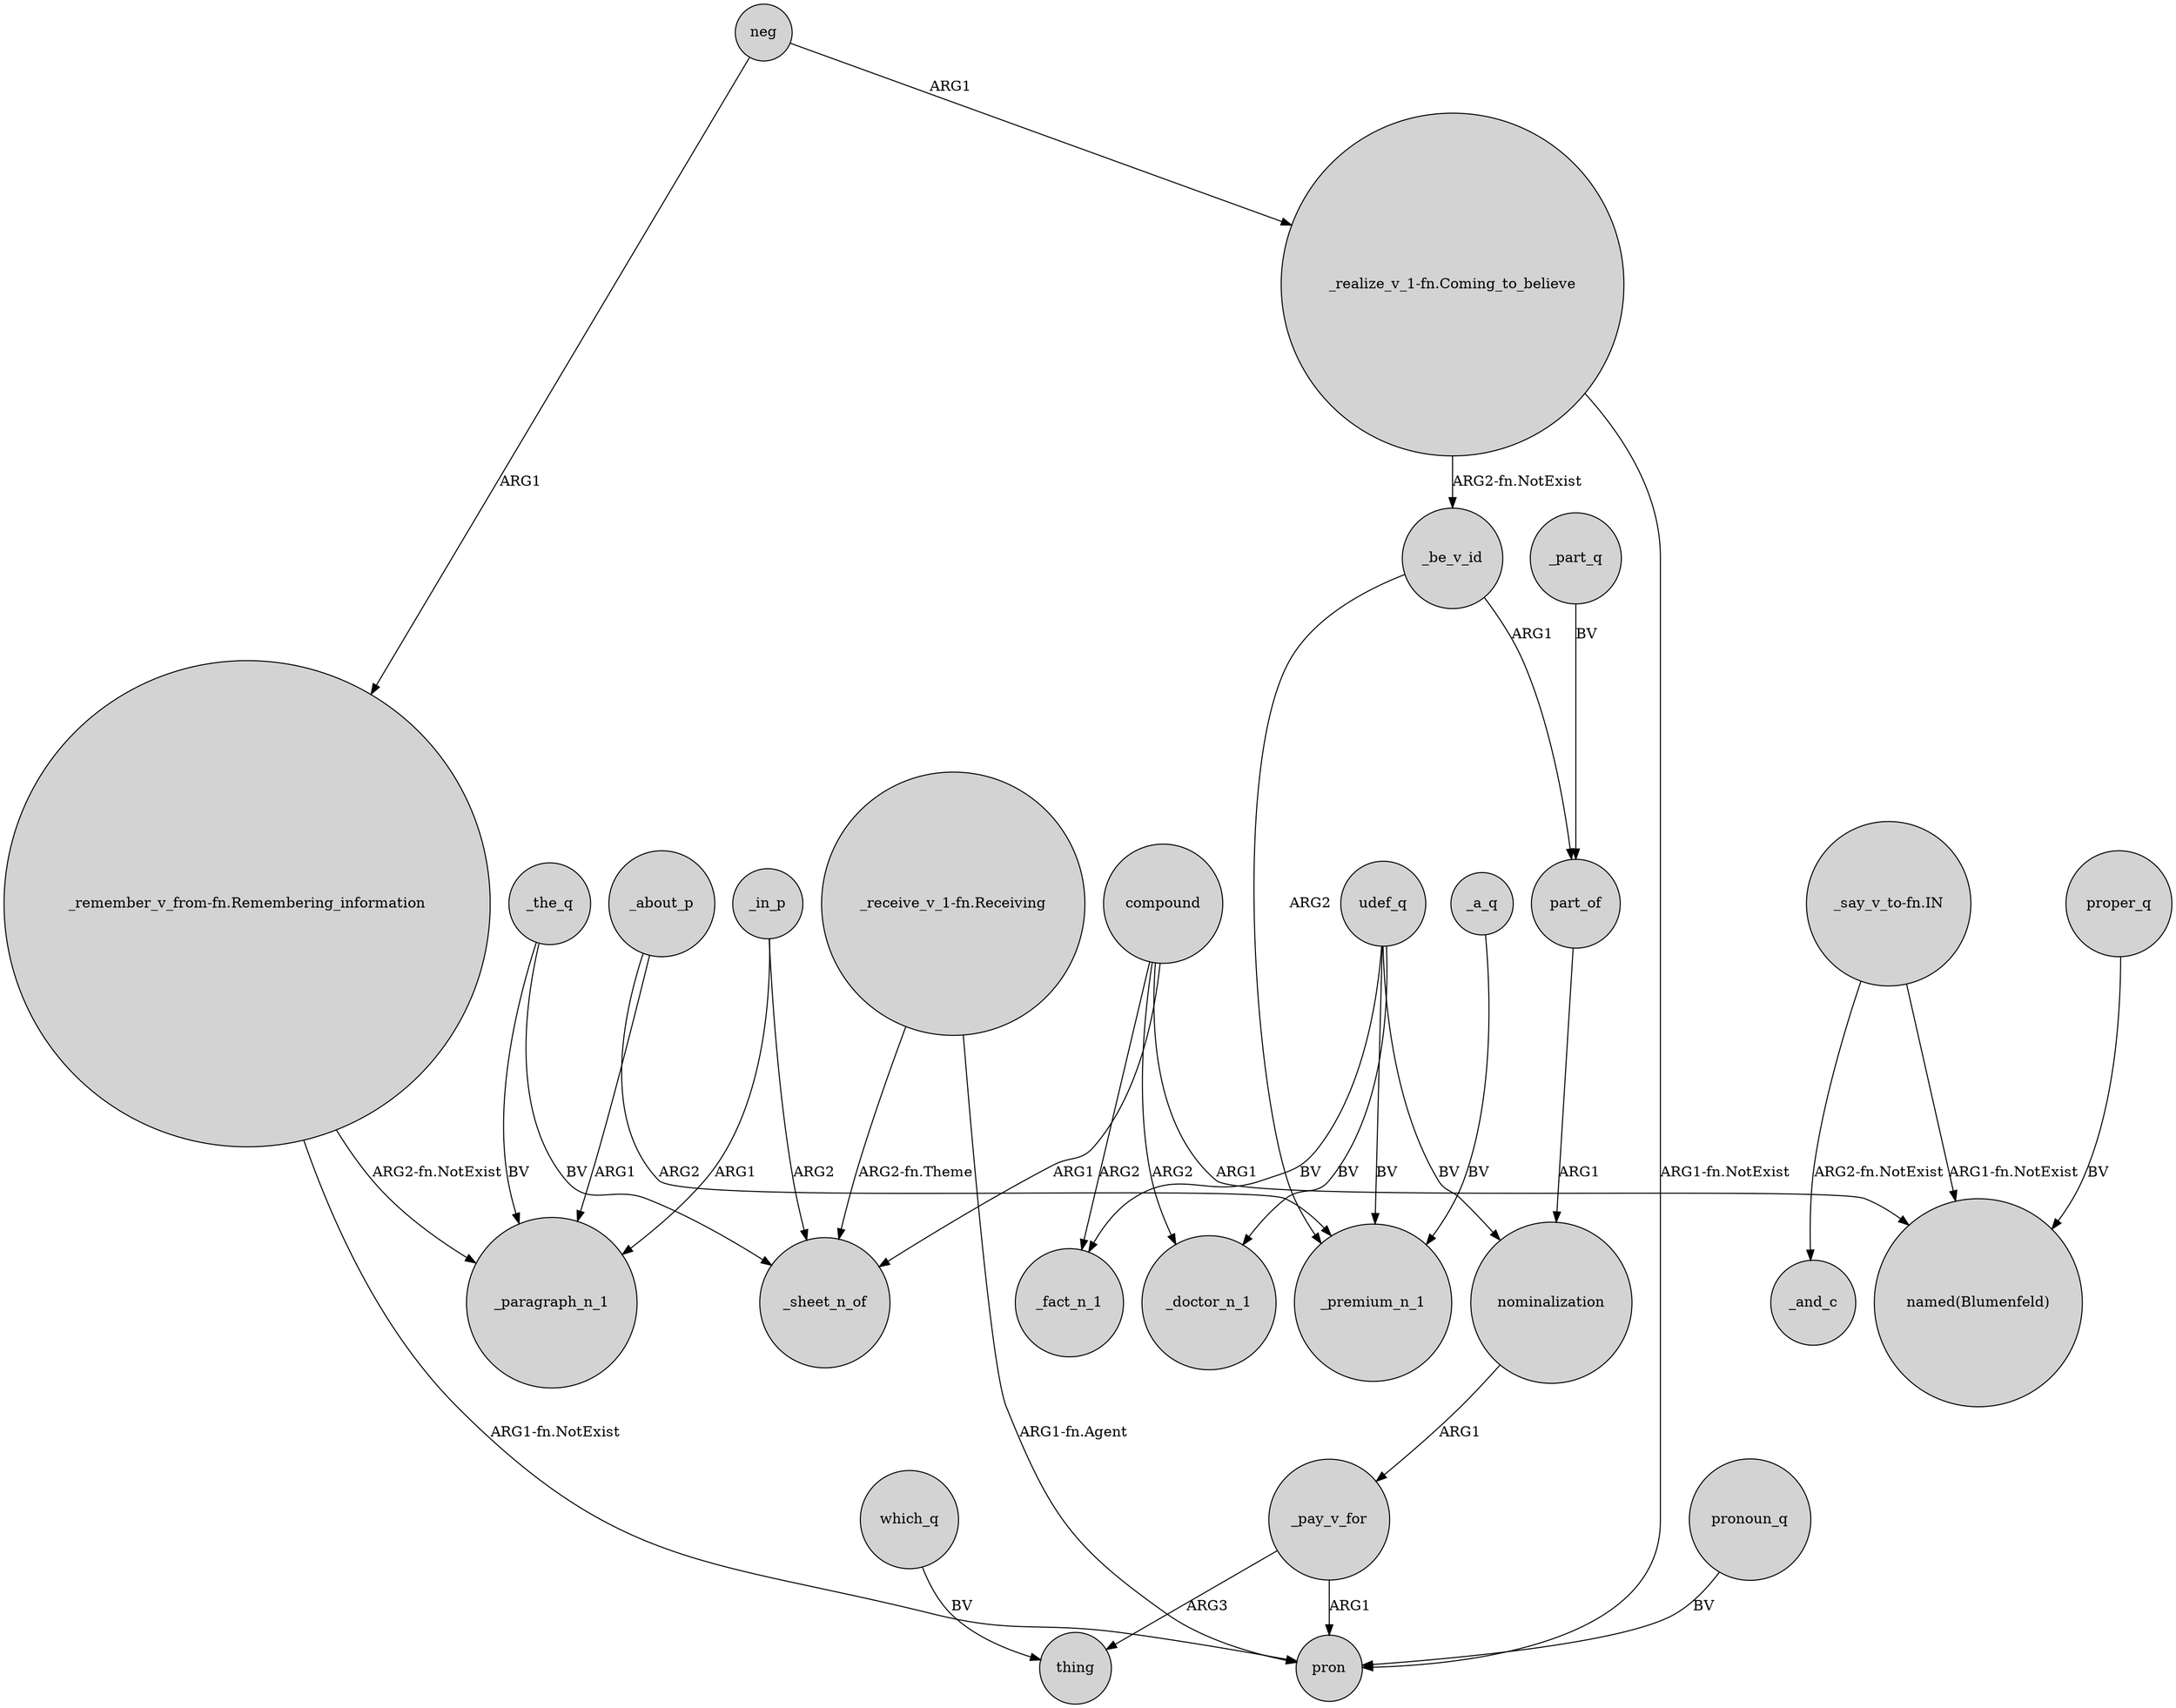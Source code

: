 digraph {
	node [shape=circle style=filled]
	"_remember_v_from-fn.Remembering_information" -> _paragraph_n_1 [label="ARG2-fn.NotExist"]
	_be_v_id -> part_of [label=ARG1]
	compound -> _doctor_n_1 [label=ARG2]
	udef_q -> _premium_n_1 [label=BV]
	_a_q -> _premium_n_1 [label=BV]
	"_say_v_to-fn.IN" -> "named(Blumenfeld)" [label="ARG1-fn.NotExist"]
	_the_q -> _sheet_n_of [label=BV]
	compound -> _sheet_n_of [label=ARG1]
	neg -> "_remember_v_from-fn.Remembering_information" [label=ARG1]
	_pay_v_for -> thing [label=ARG3]
	_pay_v_for -> pron [label=ARG1]
	part_of -> nominalization [label=ARG1]
	udef_q -> _doctor_n_1 [label=BV]
	compound -> _fact_n_1 [label=ARG2]
	_about_p -> _premium_n_1 [label=ARG2]
	_part_q -> part_of [label=BV]
	udef_q -> _fact_n_1 [label=BV]
	"_realize_v_1-fn.Coming_to_believe" -> _be_v_id [label="ARG2-fn.NotExist"]
	"_receive_v_1-fn.Receiving" -> pron [label="ARG1-fn.Agent"]
	pronoun_q -> pron [label=BV]
	proper_q -> "named(Blumenfeld)" [label=BV]
	nominalization -> _pay_v_for [label=ARG1]
	compound -> "named(Blumenfeld)" [label=ARG1]
	"_realize_v_1-fn.Coming_to_believe" -> pron [label="ARG1-fn.NotExist"]
	"_say_v_to-fn.IN" -> _and_c [label="ARG2-fn.NotExist"]
	_about_p -> _paragraph_n_1 [label=ARG1]
	_in_p -> _paragraph_n_1 [label=ARG1]
	udef_q -> nominalization [label=BV]
	"_remember_v_from-fn.Remembering_information" -> pron [label="ARG1-fn.NotExist"]
	neg -> "_realize_v_1-fn.Coming_to_believe" [label=ARG1]
	_in_p -> _sheet_n_of [label=ARG2]
	_be_v_id -> _premium_n_1 [label=ARG2]
	"_receive_v_1-fn.Receiving" -> _sheet_n_of [label="ARG2-fn.Theme"]
	_the_q -> _paragraph_n_1 [label=BV]
	which_q -> thing [label=BV]
}
